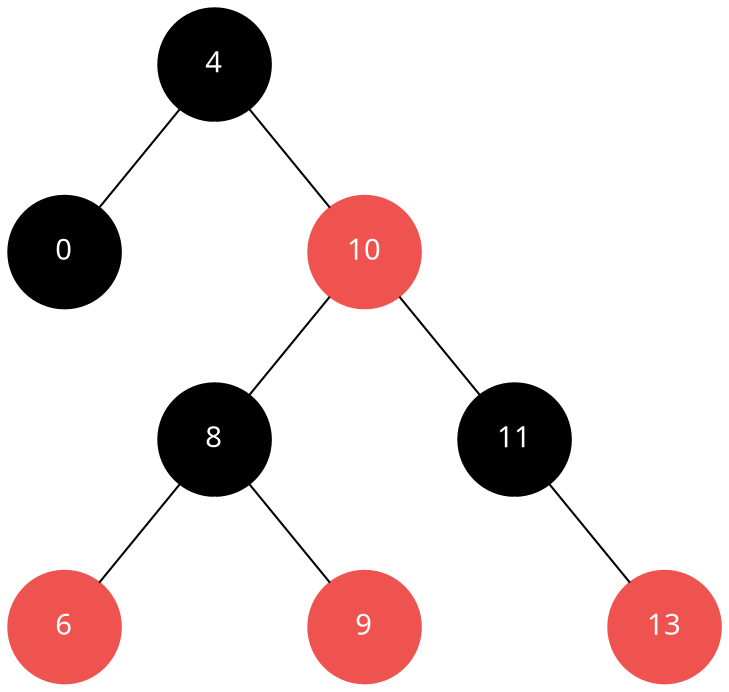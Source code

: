 digraph {
size="10,10"
fontpath="/home/M/.fonts/"
	node [shape=circle]
	node [style=filled]
	node [color=black]
	node [fixedsize=true]
	node [height=0.75]
	node [width=0.75]
	node [fontcolor=white]
	node [fontname="InputMono-Bold"]
	edge [arrowhead=none]
	edge [style=filled]
	edge [weight=10]
	edge [color=black]
	node [color=black]
	4
	edge [weight=10]
	edge [color=black]
	node [color=black]
	0
		4 -> 0
	edge [weight=100]
	edge [color=white]
	node [color=white]
	"[4"
		4 -> "[4"
	edge [weight=10]
	edge [color=black]
	node [color="#ef5350"]
	10
		4 -> 10
	edge [weight=10]
	edge [color=black]
	node [color=black]
	8
		10 -> 8
	edge [weight=100]
	edge [color=white]
	node [color=white]
	"[10"
		10 -> "[10"
	edge [weight=10]
	edge [color=black]
	node [color=black]
	11
		10 -> 11
	edge [weight=100]
	edge [color=white]
	node [color=white]
	"|11"
		11 -> "|11"
	edge [weight=10]
	edge [color=black]
	node [color="#ef5350"]
	13
		11 -> 13
	edge [weight=10]
	edge [color=black]
	node [color="#ef5350"]
	6
		8 -> 6
	edge [weight=100]
	edge [color=white]
	node [color=white]
	"[8"
		8 -> "[8"
	edge [weight=10]
	edge [color=black]
	node [color="#ef5350"]
	9
		8 -> 9
}